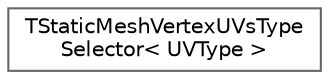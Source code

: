 digraph "Graphical Class Hierarchy"
{
 // INTERACTIVE_SVG=YES
 // LATEX_PDF_SIZE
  bgcolor="transparent";
  edge [fontname=Helvetica,fontsize=10,labelfontname=Helvetica,labelfontsize=10];
  node [fontname=Helvetica,fontsize=10,shape=box,height=0.2,width=0.4];
  rankdir="LR";
  Node0 [id="Node000000",label="TStaticMeshVertexUVsType\lSelector\< UVType \>",height=0.2,width=0.4,color="grey40", fillcolor="white", style="filled",URL="$df/dfa/structTStaticMeshVertexUVsTypeSelector.html",tooltip=" "];
}
